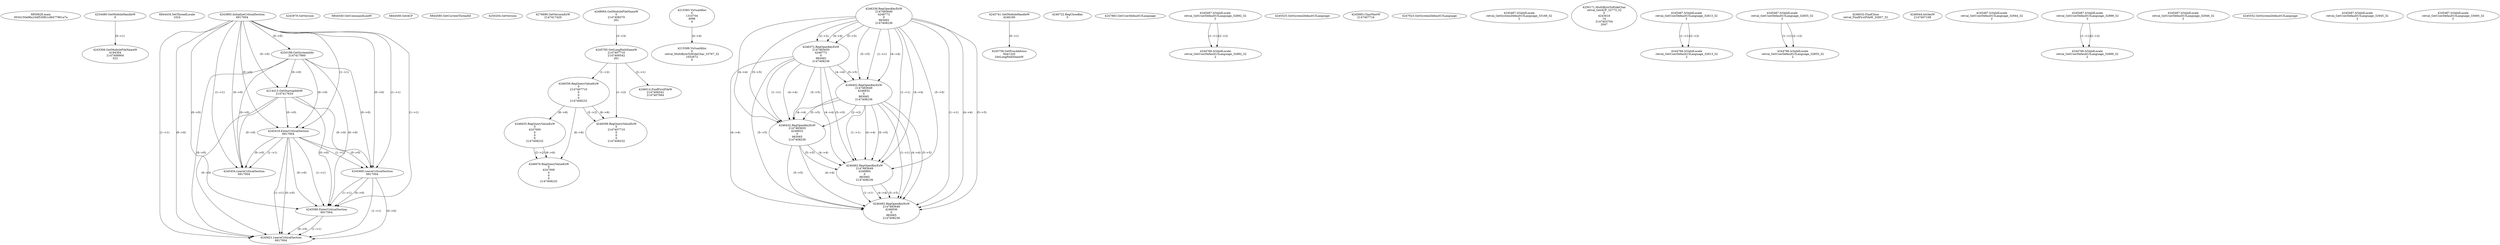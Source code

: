 // Global SCDG with merge call
digraph {
	0 [label="6850628.main
0034150e96a164f5308c1d6477961a7a"]
	1 [label="4254480.GetModuleHandleW
0"]
	2 [label="6844434.SetThreadLocale
1024"]
	3 [label="4243965.InitializeCriticalSection
6917004"]
	4 [label="4243979.GetVersion
"]
	5 [label="4250188.GetSystemInfo
2147417660"]
	3 -> 5 [label="(0-->0)"]
	6 [label="6844540.GetCommandLineW
"]
	7 [label="4214413.GetStartupInfoW
2147417624"]
	3 -> 7 [label="(0-->0)"]
	5 -> 7 [label="(0-->0)"]
	8 [label="6844560.GetACP
"]
	9 [label="6844580.GetCurrentThreadId
"]
	10 [label="4250204.GetVersion
"]
	11 [label="4276690.GetVersionExW
2147417420"]
	12 [label="4243306.GetModuleFileNameW
4194304
2147408904
522"]
	1 -> 12 [label="(0-->1)"]
	13 [label="4248064.GetModuleFileNameW
0
2147408370
261"]
	14 [label="4215383.VirtualAlloc
0
1310704
4096
4"]
	15 [label="4246338.RegOpenKeyExW
2147483649
4246772
0
983065
2147408236"]
	16 [label="4246372.RegOpenKeyExW
2147483650
4246772
0
983065
2147408236"]
	15 -> 16 [label="(2-->2)"]
	15 -> 16 [label="(4-->4)"]
	15 -> 16 [label="(5-->5)"]
	17 [label="4245741.GetModuleHandleW
4246160"]
	18 [label="4245758.GetProcAddress
9441320
GetLongPathNameW"]
	17 -> 18 [label="(0-->1)"]
	19 [label="4245785.GetLongPathNameW
2147407710
2147406542
261"]
	13 -> 19 [label="(3-->3)"]
	20 [label="4246556.RegQueryValueExW
0
2147407710
0
0
0
2147408232"]
	19 -> 20 [label="(1-->2)"]
	21 [label="4246635.RegQueryValueExW
0
4247000
0
0
0
2147408232"]
	20 -> 21 [label="(6-->6)"]
	22 [label="4246676.RegQueryValueExW
0
4247000
0
0
0
2147408232"]
	21 -> 22 [label="(2-->2)"]
	20 -> 22 [label="(6-->6)"]
	21 -> 22 [label="(6-->6)"]
	23 [label="4246722.RegCloseKey
0"]
	24 [label="4247883.GetUserDefaultUILanguage
"]
	25 [label="4245418.EnterCriticalSection
6917004"]
	3 -> 25 [label="(1-->1)"]
	3 -> 25 [label="(0-->0)"]
	5 -> 25 [label="(0-->0)"]
	7 -> 25 [label="(0-->0)"]
	26 [label="4245469.LeaveCriticalSection
6917004"]
	3 -> 26 [label="(1-->1)"]
	25 -> 26 [label="(1-->1)"]
	3 -> 26 [label="(0-->0)"]
	5 -> 26 [label="(0-->0)"]
	7 -> 26 [label="(0-->0)"]
	25 -> 26 [label="(0-->0)"]
	27 [label="4245487.IsValidLocale
retval_GetUserDefaultUILanguage_32892_32
2"]
	28 [label="4244766.IsValidLocale
retval_GetUserDefaultUILanguage_32892_32
2"]
	27 -> 28 [label="(1-->1)"]
	27 -> 28 [label="(2-->2)"]
	29 [label="4245525.GetSystemDefaultUILanguage
"]
	30 [label="4245580.EnterCriticalSection
6917004"]
	3 -> 30 [label="(1-->1)"]
	25 -> 30 [label="(1-->1)"]
	26 -> 30 [label="(1-->1)"]
	3 -> 30 [label="(0-->0)"]
	5 -> 30 [label="(0-->0)"]
	7 -> 30 [label="(0-->0)"]
	25 -> 30 [label="(0-->0)"]
	26 -> 30 [label="(0-->0)"]
	31 [label="4245621.LeaveCriticalSection
6917004"]
	3 -> 31 [label="(1-->1)"]
	25 -> 31 [label="(1-->1)"]
	26 -> 31 [label="(1-->1)"]
	30 -> 31 [label="(1-->1)"]
	3 -> 31 [label="(0-->0)"]
	5 -> 31 [label="(0-->0)"]
	7 -> 31 [label="(0-->0)"]
	25 -> 31 [label="(0-->0)"]
	26 -> 31 [label="(0-->0)"]
	30 -> 31 [label="(0-->0)"]
	32 [label="4246402.RegOpenKeyExW
2147483649
4246832
0
983065
2147408236"]
	15 -> 32 [label="(1-->1)"]
	15 -> 32 [label="(4-->4)"]
	16 -> 32 [label="(4-->4)"]
	15 -> 32 [label="(5-->5)"]
	16 -> 32 [label="(5-->5)"]
	33 [label="4246432.RegOpenKeyExW
2147483650
4246832
0
983065
2147408236"]
	16 -> 33 [label="(1-->1)"]
	32 -> 33 [label="(2-->2)"]
	15 -> 33 [label="(4-->4)"]
	16 -> 33 [label="(4-->4)"]
	32 -> 33 [label="(4-->4)"]
	15 -> 33 [label="(5-->5)"]
	16 -> 33 [label="(5-->5)"]
	32 -> 33 [label="(5-->5)"]
	34 [label="4246462.RegOpenKeyExW
2147483649
4246884
0
983065
2147408236"]
	15 -> 34 [label="(1-->1)"]
	32 -> 34 [label="(1-->1)"]
	15 -> 34 [label="(4-->4)"]
	16 -> 34 [label="(4-->4)"]
	32 -> 34 [label="(4-->4)"]
	33 -> 34 [label="(4-->4)"]
	15 -> 34 [label="(5-->5)"]
	16 -> 34 [label="(5-->5)"]
	32 -> 34 [label="(5-->5)"]
	33 -> 34 [label="(5-->5)"]
	35 [label="4246492.RegOpenKeyExW
2147483649
4246936
0
983065
2147408236"]
	15 -> 35 [label="(1-->1)"]
	32 -> 35 [label="(1-->1)"]
	34 -> 35 [label="(1-->1)"]
	15 -> 35 [label="(4-->4)"]
	16 -> 35 [label="(4-->4)"]
	32 -> 35 [label="(4-->4)"]
	33 -> 35 [label="(4-->4)"]
	34 -> 35 [label="(4-->4)"]
	15 -> 35 [label="(5-->5)"]
	16 -> 35 [label="(5-->5)"]
	32 -> 35 [label="(5-->5)"]
	33 -> 35 [label="(5-->5)"]
	34 -> 35 [label="(5-->5)"]
	36 [label="4245683.CharNextW
2147407716"]
	37 [label="4245454.LeaveCriticalSection
6917004"]
	3 -> 37 [label="(1-->1)"]
	25 -> 37 [label="(1-->1)"]
	3 -> 37 [label="(0-->0)"]
	5 -> 37 [label="(0-->0)"]
	7 -> 37 [label="(0-->0)"]
	25 -> 37 [label="(0-->0)"]
	38 [label="4247923.GetSystemDefaultUILanguage
"]
	39 [label="4245487.IsValidLocale
retval_GetSystemDefaultUILanguage_33169_32
2"]
	40 [label="4250171.MultiByteToWideChar
retval_GetACP_32773_32
0
4243616
14
2147403704
2047"]
	41 [label="4215588.VirtualAlloc
0
retval_MultiByteToWideChar_33767_32
1052672
4"]
	14 -> 41 [label="(4-->4)"]
	42 [label="4246599.RegQueryValueExW
0
2147407710
0
0
0
2147408232"]
	19 -> 42 [label="(1-->2)"]
	20 -> 42 [label="(2-->2)"]
	20 -> 42 [label="(6-->6)"]
	43 [label="4245487.IsValidLocale
retval_GetUserDefaultUILanguage_32813_32
2"]
	44 [label="4245487.IsValidLocale
retval_GetUserDefaultUILanguage_32855_32
2"]
	45 [label="4246014.FindFirstFileW
2147406542
2147407064"]
	19 -> 45 [label="(2-->1)"]
	46 [label="4246032.FindClose
retval_FindFirstFileW_32857_32"]
	47 [label="4246044.lstrlenW
2147407108"]
	48 [label="4245487.IsValidLocale
retval_GetUserDefaultUILanguage_32944_32
2"]
	49 [label="4245487.IsValidLocale
retval_GetUserDefaultUILanguage_32899_32
2"]
	50 [label="4245487.IsValidLocale
retval_GetUserDefaultUILanguage_32946_32
2"]
	51 [label="4244766.IsValidLocale
retval_GetUserDefaultUILanguage_32813_32
2"]
	43 -> 51 [label="(1-->1)"]
	43 -> 51 [label="(2-->2)"]
	52 [label="4245552.GetSystemDefaultUILanguage
"]
	53 [label="4244766.IsValidLocale
retval_GetUserDefaultUILanguage_32899_32
2"]
	49 -> 53 [label="(1-->1)"]
	49 -> 53 [label="(2-->2)"]
	54 [label="4245487.IsValidLocale
retval_GetUserDefaultUILanguage_32945_32
2"]
	55 [label="4245487.IsValidLocale
retval_GetUserDefaultUILanguage_33000_32
2"]
	56 [label="4244766.IsValidLocale
retval_GetUserDefaultUILanguage_32855_32
2"]
	44 -> 56 [label="(1-->1)"]
	44 -> 56 [label="(2-->2)"]
}
